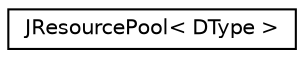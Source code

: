 digraph "Graphical Class Hierarchy"
{
  edge [fontname="Helvetica",fontsize="10",labelfontname="Helvetica",labelfontsize="10"];
  node [fontname="Helvetica",fontsize="10",shape=record];
  rankdir="LR";
  Node1 [label="JResourcePool\< DType \>",height=0.2,width=0.4,color="black", fillcolor="white", style="filled",URL="$class_j_resource_pool.html"];
}
